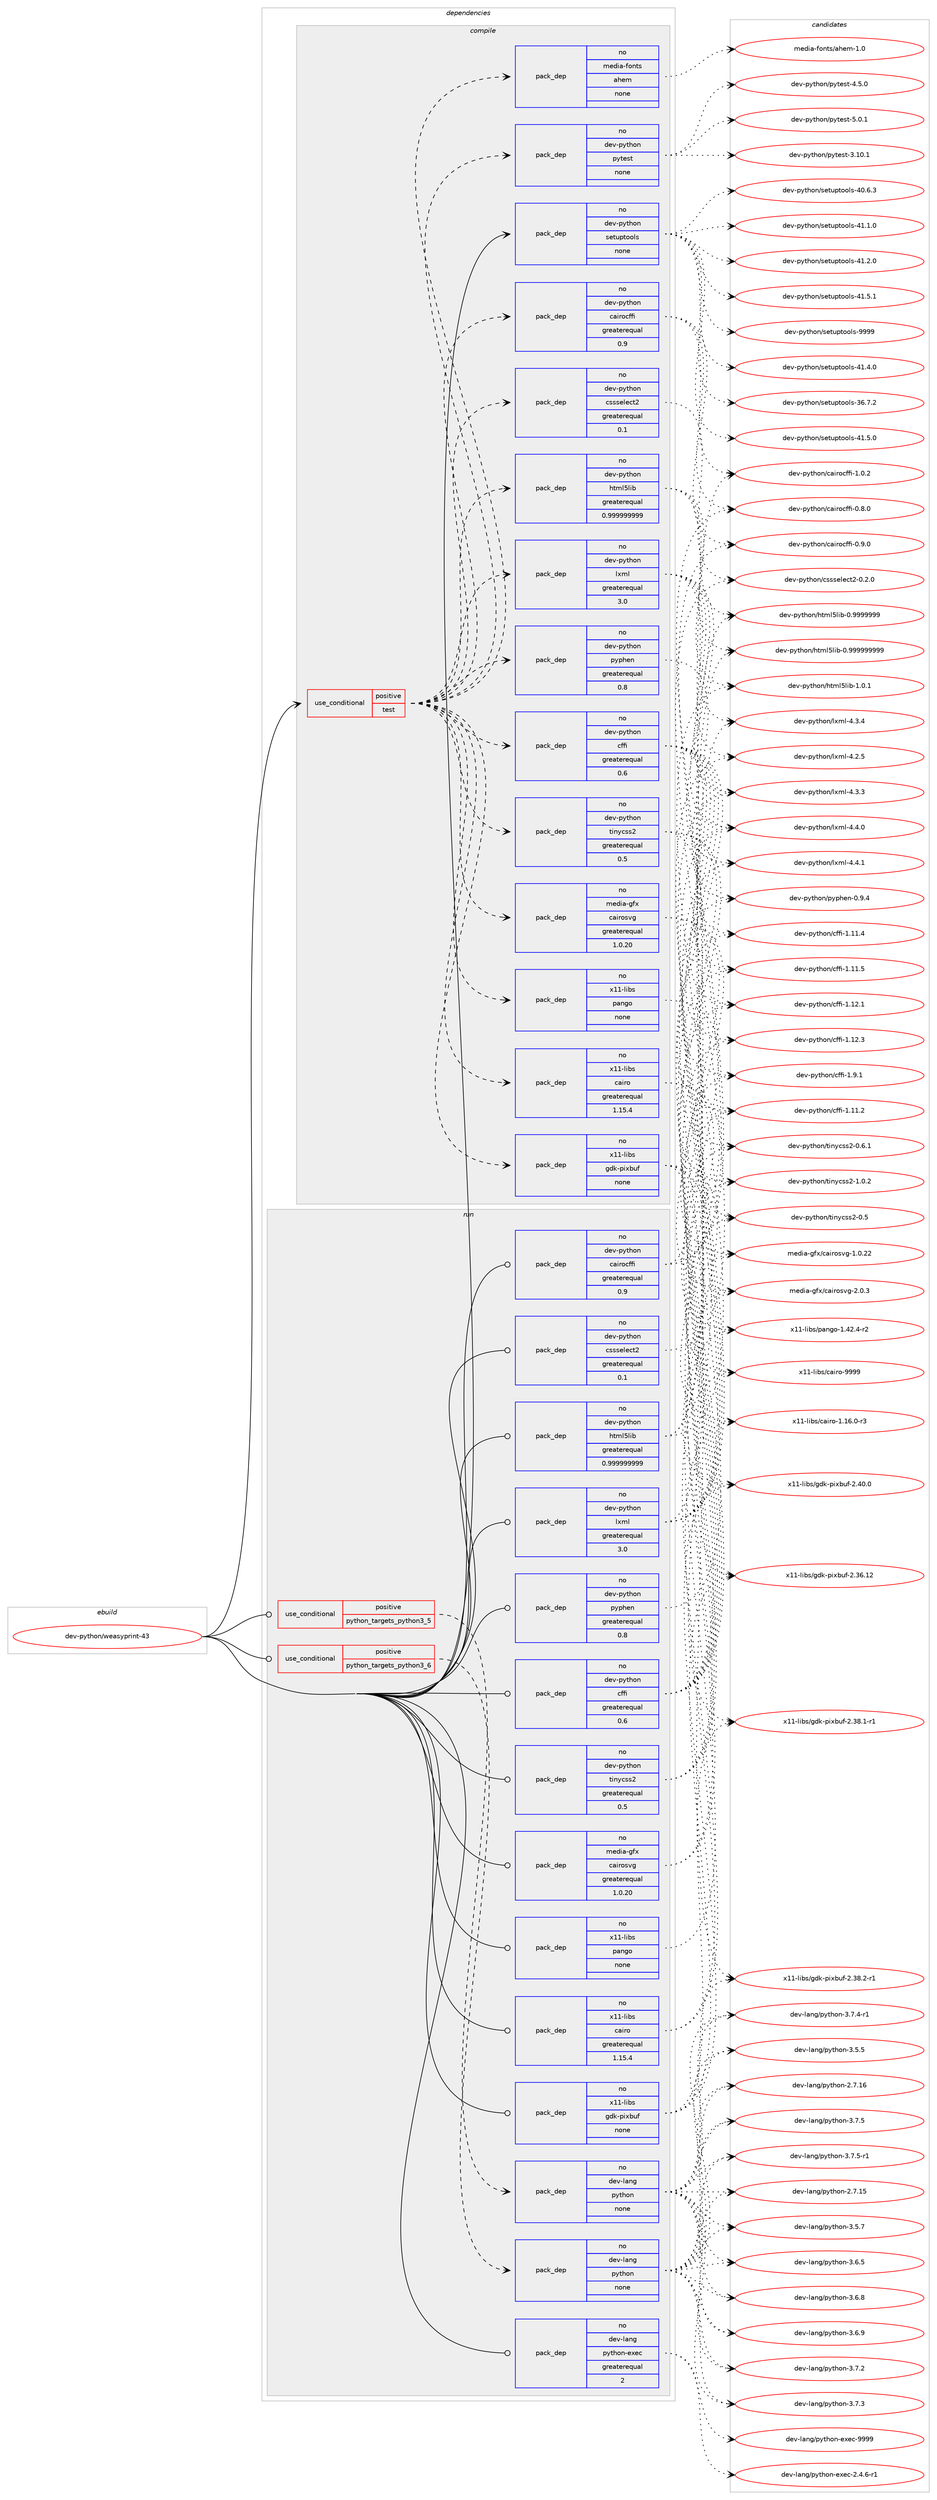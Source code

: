 digraph prolog {

# *************
# Graph options
# *************

newrank=true;
concentrate=true;
compound=true;
graph [rankdir=LR,fontname=Helvetica,fontsize=10,ranksep=1.5];#, ranksep=2.5, nodesep=0.2];
edge  [arrowhead=vee];
node  [fontname=Helvetica,fontsize=10];

# **********
# The ebuild
# **********

subgraph cluster_leftcol {
color=gray;
rank=same;
label=<<i>ebuild</i>>;
id [label="dev-python/weasyprint-43", color=red, width=4, href="../dev-python/weasyprint-43.svg"];
}

# ****************
# The dependencies
# ****************

subgraph cluster_midcol {
color=gray;
label=<<i>dependencies</i>>;
subgraph cluster_compile {
fillcolor="#eeeeee";
style=filled;
label=<<i>compile</i>>;
subgraph cond151291 {
dependency643465 [label=<<TABLE BORDER="0" CELLBORDER="1" CELLSPACING="0" CELLPADDING="4"><TR><TD ROWSPAN="3" CELLPADDING="10">use_conditional</TD></TR><TR><TD>positive</TD></TR><TR><TD>test</TD></TR></TABLE>>, shape=none, color=red];
subgraph pack480285 {
dependency643466 [label=<<TABLE BORDER="0" CELLBORDER="1" CELLSPACING="0" CELLPADDING="4" WIDTH="220"><TR><TD ROWSPAN="6" CELLPADDING="30">pack_dep</TD></TR><TR><TD WIDTH="110">no</TD></TR><TR><TD>x11-libs</TD></TR><TR><TD>cairo</TD></TR><TR><TD>greaterequal</TD></TR><TR><TD>1.15.4</TD></TR></TABLE>>, shape=none, color=blue];
}
dependency643465:e -> dependency643466:w [weight=20,style="dashed",arrowhead="vee"];
subgraph pack480286 {
dependency643467 [label=<<TABLE BORDER="0" CELLBORDER="1" CELLSPACING="0" CELLPADDING="4" WIDTH="220"><TR><TD ROWSPAN="6" CELLPADDING="30">pack_dep</TD></TR><TR><TD WIDTH="110">no</TD></TR><TR><TD>x11-libs</TD></TR><TR><TD>gdk-pixbuf</TD></TR><TR><TD>none</TD></TR><TR><TD></TD></TR></TABLE>>, shape=none, color=blue];
}
dependency643465:e -> dependency643467:w [weight=20,style="dashed",arrowhead="vee"];
subgraph pack480287 {
dependency643468 [label=<<TABLE BORDER="0" CELLBORDER="1" CELLSPACING="0" CELLPADDING="4" WIDTH="220"><TR><TD ROWSPAN="6" CELLPADDING="30">pack_dep</TD></TR><TR><TD WIDTH="110">no</TD></TR><TR><TD>x11-libs</TD></TR><TR><TD>pango</TD></TR><TR><TD>none</TD></TR><TR><TD></TD></TR></TABLE>>, shape=none, color=blue];
}
dependency643465:e -> dependency643468:w [weight=20,style="dashed",arrowhead="vee"];
subgraph pack480288 {
dependency643469 [label=<<TABLE BORDER="0" CELLBORDER="1" CELLSPACING="0" CELLPADDING="4" WIDTH="220"><TR><TD ROWSPAN="6" CELLPADDING="30">pack_dep</TD></TR><TR><TD WIDTH="110">no</TD></TR><TR><TD>dev-python</TD></TR><TR><TD>cairocffi</TD></TR><TR><TD>greaterequal</TD></TR><TR><TD>0.9</TD></TR></TABLE>>, shape=none, color=blue];
}
dependency643465:e -> dependency643469:w [weight=20,style="dashed",arrowhead="vee"];
subgraph pack480289 {
dependency643470 [label=<<TABLE BORDER="0" CELLBORDER="1" CELLSPACING="0" CELLPADDING="4" WIDTH="220"><TR><TD ROWSPAN="6" CELLPADDING="30">pack_dep</TD></TR><TR><TD WIDTH="110">no</TD></TR><TR><TD>dev-python</TD></TR><TR><TD>cffi</TD></TR><TR><TD>greaterequal</TD></TR><TR><TD>0.6</TD></TR></TABLE>>, shape=none, color=blue];
}
dependency643465:e -> dependency643470:w [weight=20,style="dashed",arrowhead="vee"];
subgraph pack480290 {
dependency643471 [label=<<TABLE BORDER="0" CELLBORDER="1" CELLSPACING="0" CELLPADDING="4" WIDTH="220"><TR><TD ROWSPAN="6" CELLPADDING="30">pack_dep</TD></TR><TR><TD WIDTH="110">no</TD></TR><TR><TD>dev-python</TD></TR><TR><TD>cssselect2</TD></TR><TR><TD>greaterequal</TD></TR><TR><TD>0.1</TD></TR></TABLE>>, shape=none, color=blue];
}
dependency643465:e -> dependency643471:w [weight=20,style="dashed",arrowhead="vee"];
subgraph pack480291 {
dependency643472 [label=<<TABLE BORDER="0" CELLBORDER="1" CELLSPACING="0" CELLPADDING="4" WIDTH="220"><TR><TD ROWSPAN="6" CELLPADDING="30">pack_dep</TD></TR><TR><TD WIDTH="110">no</TD></TR><TR><TD>dev-python</TD></TR><TR><TD>html5lib</TD></TR><TR><TD>greaterequal</TD></TR><TR><TD>0.999999999</TD></TR></TABLE>>, shape=none, color=blue];
}
dependency643465:e -> dependency643472:w [weight=20,style="dashed",arrowhead="vee"];
subgraph pack480292 {
dependency643473 [label=<<TABLE BORDER="0" CELLBORDER="1" CELLSPACING="0" CELLPADDING="4" WIDTH="220"><TR><TD ROWSPAN="6" CELLPADDING="30">pack_dep</TD></TR><TR><TD WIDTH="110">no</TD></TR><TR><TD>dev-python</TD></TR><TR><TD>lxml</TD></TR><TR><TD>greaterequal</TD></TR><TR><TD>3.0</TD></TR></TABLE>>, shape=none, color=blue];
}
dependency643465:e -> dependency643473:w [weight=20,style="dashed",arrowhead="vee"];
subgraph pack480293 {
dependency643474 [label=<<TABLE BORDER="0" CELLBORDER="1" CELLSPACING="0" CELLPADDING="4" WIDTH="220"><TR><TD ROWSPAN="6" CELLPADDING="30">pack_dep</TD></TR><TR><TD WIDTH="110">no</TD></TR><TR><TD>dev-python</TD></TR><TR><TD>pyphen</TD></TR><TR><TD>greaterequal</TD></TR><TR><TD>0.8</TD></TR></TABLE>>, shape=none, color=blue];
}
dependency643465:e -> dependency643474:w [weight=20,style="dashed",arrowhead="vee"];
subgraph pack480294 {
dependency643475 [label=<<TABLE BORDER="0" CELLBORDER="1" CELLSPACING="0" CELLPADDING="4" WIDTH="220"><TR><TD ROWSPAN="6" CELLPADDING="30">pack_dep</TD></TR><TR><TD WIDTH="110">no</TD></TR><TR><TD>dev-python</TD></TR><TR><TD>tinycss2</TD></TR><TR><TD>greaterequal</TD></TR><TR><TD>0.5</TD></TR></TABLE>>, shape=none, color=blue];
}
dependency643465:e -> dependency643475:w [weight=20,style="dashed",arrowhead="vee"];
subgraph pack480295 {
dependency643476 [label=<<TABLE BORDER="0" CELLBORDER="1" CELLSPACING="0" CELLPADDING="4" WIDTH="220"><TR><TD ROWSPAN="6" CELLPADDING="30">pack_dep</TD></TR><TR><TD WIDTH="110">no</TD></TR><TR><TD>media-gfx</TD></TR><TR><TD>cairosvg</TD></TR><TR><TD>greaterequal</TD></TR><TR><TD>1.0.20</TD></TR></TABLE>>, shape=none, color=blue];
}
dependency643465:e -> dependency643476:w [weight=20,style="dashed",arrowhead="vee"];
subgraph pack480296 {
dependency643477 [label=<<TABLE BORDER="0" CELLBORDER="1" CELLSPACING="0" CELLPADDING="4" WIDTH="220"><TR><TD ROWSPAN="6" CELLPADDING="30">pack_dep</TD></TR><TR><TD WIDTH="110">no</TD></TR><TR><TD>dev-python</TD></TR><TR><TD>pytest</TD></TR><TR><TD>none</TD></TR><TR><TD></TD></TR></TABLE>>, shape=none, color=blue];
}
dependency643465:e -> dependency643477:w [weight=20,style="dashed",arrowhead="vee"];
subgraph pack480297 {
dependency643478 [label=<<TABLE BORDER="0" CELLBORDER="1" CELLSPACING="0" CELLPADDING="4" WIDTH="220"><TR><TD ROWSPAN="6" CELLPADDING="30">pack_dep</TD></TR><TR><TD WIDTH="110">no</TD></TR><TR><TD>media-fonts</TD></TR><TR><TD>ahem</TD></TR><TR><TD>none</TD></TR><TR><TD></TD></TR></TABLE>>, shape=none, color=blue];
}
dependency643465:e -> dependency643478:w [weight=20,style="dashed",arrowhead="vee"];
}
id:e -> dependency643465:w [weight=20,style="solid",arrowhead="vee"];
subgraph pack480298 {
dependency643479 [label=<<TABLE BORDER="0" CELLBORDER="1" CELLSPACING="0" CELLPADDING="4" WIDTH="220"><TR><TD ROWSPAN="6" CELLPADDING="30">pack_dep</TD></TR><TR><TD WIDTH="110">no</TD></TR><TR><TD>dev-python</TD></TR><TR><TD>setuptools</TD></TR><TR><TD>none</TD></TR><TR><TD></TD></TR></TABLE>>, shape=none, color=blue];
}
id:e -> dependency643479:w [weight=20,style="solid",arrowhead="vee"];
}
subgraph cluster_compileandrun {
fillcolor="#eeeeee";
style=filled;
label=<<i>compile and run</i>>;
}
subgraph cluster_run {
fillcolor="#eeeeee";
style=filled;
label=<<i>run</i>>;
subgraph cond151292 {
dependency643480 [label=<<TABLE BORDER="0" CELLBORDER="1" CELLSPACING="0" CELLPADDING="4"><TR><TD ROWSPAN="3" CELLPADDING="10">use_conditional</TD></TR><TR><TD>positive</TD></TR><TR><TD>python_targets_python3_5</TD></TR></TABLE>>, shape=none, color=red];
subgraph pack480299 {
dependency643481 [label=<<TABLE BORDER="0" CELLBORDER="1" CELLSPACING="0" CELLPADDING="4" WIDTH="220"><TR><TD ROWSPAN="6" CELLPADDING="30">pack_dep</TD></TR><TR><TD WIDTH="110">no</TD></TR><TR><TD>dev-lang</TD></TR><TR><TD>python</TD></TR><TR><TD>none</TD></TR><TR><TD></TD></TR></TABLE>>, shape=none, color=blue];
}
dependency643480:e -> dependency643481:w [weight=20,style="dashed",arrowhead="vee"];
}
id:e -> dependency643480:w [weight=20,style="solid",arrowhead="odot"];
subgraph cond151293 {
dependency643482 [label=<<TABLE BORDER="0" CELLBORDER="1" CELLSPACING="0" CELLPADDING="4"><TR><TD ROWSPAN="3" CELLPADDING="10">use_conditional</TD></TR><TR><TD>positive</TD></TR><TR><TD>python_targets_python3_6</TD></TR></TABLE>>, shape=none, color=red];
subgraph pack480300 {
dependency643483 [label=<<TABLE BORDER="0" CELLBORDER="1" CELLSPACING="0" CELLPADDING="4" WIDTH="220"><TR><TD ROWSPAN="6" CELLPADDING="30">pack_dep</TD></TR><TR><TD WIDTH="110">no</TD></TR><TR><TD>dev-lang</TD></TR><TR><TD>python</TD></TR><TR><TD>none</TD></TR><TR><TD></TD></TR></TABLE>>, shape=none, color=blue];
}
dependency643482:e -> dependency643483:w [weight=20,style="dashed",arrowhead="vee"];
}
id:e -> dependency643482:w [weight=20,style="solid",arrowhead="odot"];
subgraph pack480301 {
dependency643484 [label=<<TABLE BORDER="0" CELLBORDER="1" CELLSPACING="0" CELLPADDING="4" WIDTH="220"><TR><TD ROWSPAN="6" CELLPADDING="30">pack_dep</TD></TR><TR><TD WIDTH="110">no</TD></TR><TR><TD>dev-lang</TD></TR><TR><TD>python-exec</TD></TR><TR><TD>greaterequal</TD></TR><TR><TD>2</TD></TR></TABLE>>, shape=none, color=blue];
}
id:e -> dependency643484:w [weight=20,style="solid",arrowhead="odot"];
subgraph pack480302 {
dependency643485 [label=<<TABLE BORDER="0" CELLBORDER="1" CELLSPACING="0" CELLPADDING="4" WIDTH="220"><TR><TD ROWSPAN="6" CELLPADDING="30">pack_dep</TD></TR><TR><TD WIDTH="110">no</TD></TR><TR><TD>dev-python</TD></TR><TR><TD>cairocffi</TD></TR><TR><TD>greaterequal</TD></TR><TR><TD>0.9</TD></TR></TABLE>>, shape=none, color=blue];
}
id:e -> dependency643485:w [weight=20,style="solid",arrowhead="odot"];
subgraph pack480303 {
dependency643486 [label=<<TABLE BORDER="0" CELLBORDER="1" CELLSPACING="0" CELLPADDING="4" WIDTH="220"><TR><TD ROWSPAN="6" CELLPADDING="30">pack_dep</TD></TR><TR><TD WIDTH="110">no</TD></TR><TR><TD>dev-python</TD></TR><TR><TD>cffi</TD></TR><TR><TD>greaterequal</TD></TR><TR><TD>0.6</TD></TR></TABLE>>, shape=none, color=blue];
}
id:e -> dependency643486:w [weight=20,style="solid",arrowhead="odot"];
subgraph pack480304 {
dependency643487 [label=<<TABLE BORDER="0" CELLBORDER="1" CELLSPACING="0" CELLPADDING="4" WIDTH="220"><TR><TD ROWSPAN="6" CELLPADDING="30">pack_dep</TD></TR><TR><TD WIDTH="110">no</TD></TR><TR><TD>dev-python</TD></TR><TR><TD>cssselect2</TD></TR><TR><TD>greaterequal</TD></TR><TR><TD>0.1</TD></TR></TABLE>>, shape=none, color=blue];
}
id:e -> dependency643487:w [weight=20,style="solid",arrowhead="odot"];
subgraph pack480305 {
dependency643488 [label=<<TABLE BORDER="0" CELLBORDER="1" CELLSPACING="0" CELLPADDING="4" WIDTH="220"><TR><TD ROWSPAN="6" CELLPADDING="30">pack_dep</TD></TR><TR><TD WIDTH="110">no</TD></TR><TR><TD>dev-python</TD></TR><TR><TD>html5lib</TD></TR><TR><TD>greaterequal</TD></TR><TR><TD>0.999999999</TD></TR></TABLE>>, shape=none, color=blue];
}
id:e -> dependency643488:w [weight=20,style="solid",arrowhead="odot"];
subgraph pack480306 {
dependency643489 [label=<<TABLE BORDER="0" CELLBORDER="1" CELLSPACING="0" CELLPADDING="4" WIDTH="220"><TR><TD ROWSPAN="6" CELLPADDING="30">pack_dep</TD></TR><TR><TD WIDTH="110">no</TD></TR><TR><TD>dev-python</TD></TR><TR><TD>lxml</TD></TR><TR><TD>greaterequal</TD></TR><TR><TD>3.0</TD></TR></TABLE>>, shape=none, color=blue];
}
id:e -> dependency643489:w [weight=20,style="solid",arrowhead="odot"];
subgraph pack480307 {
dependency643490 [label=<<TABLE BORDER="0" CELLBORDER="1" CELLSPACING="0" CELLPADDING="4" WIDTH="220"><TR><TD ROWSPAN="6" CELLPADDING="30">pack_dep</TD></TR><TR><TD WIDTH="110">no</TD></TR><TR><TD>dev-python</TD></TR><TR><TD>pyphen</TD></TR><TR><TD>greaterequal</TD></TR><TR><TD>0.8</TD></TR></TABLE>>, shape=none, color=blue];
}
id:e -> dependency643490:w [weight=20,style="solid",arrowhead="odot"];
subgraph pack480308 {
dependency643491 [label=<<TABLE BORDER="0" CELLBORDER="1" CELLSPACING="0" CELLPADDING="4" WIDTH="220"><TR><TD ROWSPAN="6" CELLPADDING="30">pack_dep</TD></TR><TR><TD WIDTH="110">no</TD></TR><TR><TD>dev-python</TD></TR><TR><TD>tinycss2</TD></TR><TR><TD>greaterequal</TD></TR><TR><TD>0.5</TD></TR></TABLE>>, shape=none, color=blue];
}
id:e -> dependency643491:w [weight=20,style="solid",arrowhead="odot"];
subgraph pack480309 {
dependency643492 [label=<<TABLE BORDER="0" CELLBORDER="1" CELLSPACING="0" CELLPADDING="4" WIDTH="220"><TR><TD ROWSPAN="6" CELLPADDING="30">pack_dep</TD></TR><TR><TD WIDTH="110">no</TD></TR><TR><TD>media-gfx</TD></TR><TR><TD>cairosvg</TD></TR><TR><TD>greaterequal</TD></TR><TR><TD>1.0.20</TD></TR></TABLE>>, shape=none, color=blue];
}
id:e -> dependency643492:w [weight=20,style="solid",arrowhead="odot"];
subgraph pack480310 {
dependency643493 [label=<<TABLE BORDER="0" CELLBORDER="1" CELLSPACING="0" CELLPADDING="4" WIDTH="220"><TR><TD ROWSPAN="6" CELLPADDING="30">pack_dep</TD></TR><TR><TD WIDTH="110">no</TD></TR><TR><TD>x11-libs</TD></TR><TR><TD>cairo</TD></TR><TR><TD>greaterequal</TD></TR><TR><TD>1.15.4</TD></TR></TABLE>>, shape=none, color=blue];
}
id:e -> dependency643493:w [weight=20,style="solid",arrowhead="odot"];
subgraph pack480311 {
dependency643494 [label=<<TABLE BORDER="0" CELLBORDER="1" CELLSPACING="0" CELLPADDING="4" WIDTH="220"><TR><TD ROWSPAN="6" CELLPADDING="30">pack_dep</TD></TR><TR><TD WIDTH="110">no</TD></TR><TR><TD>x11-libs</TD></TR><TR><TD>gdk-pixbuf</TD></TR><TR><TD>none</TD></TR><TR><TD></TD></TR></TABLE>>, shape=none, color=blue];
}
id:e -> dependency643494:w [weight=20,style="solid",arrowhead="odot"];
subgraph pack480312 {
dependency643495 [label=<<TABLE BORDER="0" CELLBORDER="1" CELLSPACING="0" CELLPADDING="4" WIDTH="220"><TR><TD ROWSPAN="6" CELLPADDING="30">pack_dep</TD></TR><TR><TD WIDTH="110">no</TD></TR><TR><TD>x11-libs</TD></TR><TR><TD>pango</TD></TR><TR><TD>none</TD></TR><TR><TD></TD></TR></TABLE>>, shape=none, color=blue];
}
id:e -> dependency643495:w [weight=20,style="solid",arrowhead="odot"];
}
}

# **************
# The candidates
# **************

subgraph cluster_choices {
rank=same;
color=gray;
label=<<i>candidates</i>>;

subgraph choice480285 {
color=black;
nodesep=1;
choice12049494510810598115479997105114111454946495446484511451 [label="x11-libs/cairo-1.16.0-r3", color=red, width=4,href="../x11-libs/cairo-1.16.0-r3.svg"];
choice120494945108105981154799971051141114557575757 [label="x11-libs/cairo-9999", color=red, width=4,href="../x11-libs/cairo-9999.svg"];
dependency643466:e -> choice12049494510810598115479997105114111454946495446484511451:w [style=dotted,weight="100"];
dependency643466:e -> choice120494945108105981154799971051141114557575757:w [style=dotted,weight="100"];
}
subgraph choice480286 {
color=black;
nodesep=1;
choice120494945108105981154710310010745112105120981171024550465154464950 [label="x11-libs/gdk-pixbuf-2.36.12", color=red, width=4,href="../x11-libs/gdk-pixbuf-2.36.12.svg"];
choice12049494510810598115471031001074511210512098117102455046515646494511449 [label="x11-libs/gdk-pixbuf-2.38.1-r1", color=red, width=4,href="../x11-libs/gdk-pixbuf-2.38.1-r1.svg"];
choice12049494510810598115471031001074511210512098117102455046515646504511449 [label="x11-libs/gdk-pixbuf-2.38.2-r1", color=red, width=4,href="../x11-libs/gdk-pixbuf-2.38.2-r1.svg"];
choice1204949451081059811547103100107451121051209811710245504652484648 [label="x11-libs/gdk-pixbuf-2.40.0", color=red, width=4,href="../x11-libs/gdk-pixbuf-2.40.0.svg"];
dependency643467:e -> choice120494945108105981154710310010745112105120981171024550465154464950:w [style=dotted,weight="100"];
dependency643467:e -> choice12049494510810598115471031001074511210512098117102455046515646494511449:w [style=dotted,weight="100"];
dependency643467:e -> choice12049494510810598115471031001074511210512098117102455046515646504511449:w [style=dotted,weight="100"];
dependency643467:e -> choice1204949451081059811547103100107451121051209811710245504652484648:w [style=dotted,weight="100"];
}
subgraph choice480287 {
color=black;
nodesep=1;
choice120494945108105981154711297110103111454946525046524511450 [label="x11-libs/pango-1.42.4-r2", color=red, width=4,href="../x11-libs/pango-1.42.4-r2.svg"];
dependency643468:e -> choice120494945108105981154711297110103111454946525046524511450:w [style=dotted,weight="100"];
}
subgraph choice480288 {
color=black;
nodesep=1;
choice1001011184511212111610411111047999710511411199102102105454846564648 [label="dev-python/cairocffi-0.8.0", color=red, width=4,href="../dev-python/cairocffi-0.8.0.svg"];
choice1001011184511212111610411111047999710511411199102102105454846574648 [label="dev-python/cairocffi-0.9.0", color=red, width=4,href="../dev-python/cairocffi-0.9.0.svg"];
choice1001011184511212111610411111047999710511411199102102105454946484650 [label="dev-python/cairocffi-1.0.2", color=red, width=4,href="../dev-python/cairocffi-1.0.2.svg"];
dependency643469:e -> choice1001011184511212111610411111047999710511411199102102105454846564648:w [style=dotted,weight="100"];
dependency643469:e -> choice1001011184511212111610411111047999710511411199102102105454846574648:w [style=dotted,weight="100"];
dependency643469:e -> choice1001011184511212111610411111047999710511411199102102105454946484650:w [style=dotted,weight="100"];
}
subgraph choice480289 {
color=black;
nodesep=1;
choice10010111845112121116104111110479910210210545494649494650 [label="dev-python/cffi-1.11.2", color=red, width=4,href="../dev-python/cffi-1.11.2.svg"];
choice10010111845112121116104111110479910210210545494649494652 [label="dev-python/cffi-1.11.4", color=red, width=4,href="../dev-python/cffi-1.11.4.svg"];
choice10010111845112121116104111110479910210210545494649494653 [label="dev-python/cffi-1.11.5", color=red, width=4,href="../dev-python/cffi-1.11.5.svg"];
choice10010111845112121116104111110479910210210545494649504649 [label="dev-python/cffi-1.12.1", color=red, width=4,href="../dev-python/cffi-1.12.1.svg"];
choice10010111845112121116104111110479910210210545494649504651 [label="dev-python/cffi-1.12.3", color=red, width=4,href="../dev-python/cffi-1.12.3.svg"];
choice100101118451121211161041111104799102102105454946574649 [label="dev-python/cffi-1.9.1", color=red, width=4,href="../dev-python/cffi-1.9.1.svg"];
dependency643470:e -> choice10010111845112121116104111110479910210210545494649494650:w [style=dotted,weight="100"];
dependency643470:e -> choice10010111845112121116104111110479910210210545494649494652:w [style=dotted,weight="100"];
dependency643470:e -> choice10010111845112121116104111110479910210210545494649494653:w [style=dotted,weight="100"];
dependency643470:e -> choice10010111845112121116104111110479910210210545494649504649:w [style=dotted,weight="100"];
dependency643470:e -> choice10010111845112121116104111110479910210210545494649504651:w [style=dotted,weight="100"];
dependency643470:e -> choice100101118451121211161041111104799102102105454946574649:w [style=dotted,weight="100"];
}
subgraph choice480290 {
color=black;
nodesep=1;
choice1001011184511212111610411111047991151151151011081019911650454846504648 [label="dev-python/cssselect2-0.2.0", color=red, width=4,href="../dev-python/cssselect2-0.2.0.svg"];
dependency643471:e -> choice1001011184511212111610411111047991151151151011081019911650454846504648:w [style=dotted,weight="100"];
}
subgraph choice480291 {
color=black;
nodesep=1;
choice1001011184511212111610411111047104116109108531081059845484657575757575757 [label="dev-python/html5lib-0.9999999", color=red, width=4,href="../dev-python/html5lib-0.9999999.svg"];
choice10010111845112121116104111110471041161091085310810598454846575757575757575757 [label="dev-python/html5lib-0.999999999", color=red, width=4,href="../dev-python/html5lib-0.999999999.svg"];
choice10010111845112121116104111110471041161091085310810598454946484649 [label="dev-python/html5lib-1.0.1", color=red, width=4,href="../dev-python/html5lib-1.0.1.svg"];
dependency643472:e -> choice1001011184511212111610411111047104116109108531081059845484657575757575757:w [style=dotted,weight="100"];
dependency643472:e -> choice10010111845112121116104111110471041161091085310810598454846575757575757575757:w [style=dotted,weight="100"];
dependency643472:e -> choice10010111845112121116104111110471041161091085310810598454946484649:w [style=dotted,weight="100"];
}
subgraph choice480292 {
color=black;
nodesep=1;
choice1001011184511212111610411111047108120109108455246504653 [label="dev-python/lxml-4.2.5", color=red, width=4,href="../dev-python/lxml-4.2.5.svg"];
choice1001011184511212111610411111047108120109108455246514651 [label="dev-python/lxml-4.3.3", color=red, width=4,href="../dev-python/lxml-4.3.3.svg"];
choice1001011184511212111610411111047108120109108455246514652 [label="dev-python/lxml-4.3.4", color=red, width=4,href="../dev-python/lxml-4.3.4.svg"];
choice1001011184511212111610411111047108120109108455246524648 [label="dev-python/lxml-4.4.0", color=red, width=4,href="../dev-python/lxml-4.4.0.svg"];
choice1001011184511212111610411111047108120109108455246524649 [label="dev-python/lxml-4.4.1", color=red, width=4,href="../dev-python/lxml-4.4.1.svg"];
dependency643473:e -> choice1001011184511212111610411111047108120109108455246504653:w [style=dotted,weight="100"];
dependency643473:e -> choice1001011184511212111610411111047108120109108455246514651:w [style=dotted,weight="100"];
dependency643473:e -> choice1001011184511212111610411111047108120109108455246514652:w [style=dotted,weight="100"];
dependency643473:e -> choice1001011184511212111610411111047108120109108455246524648:w [style=dotted,weight="100"];
dependency643473:e -> choice1001011184511212111610411111047108120109108455246524649:w [style=dotted,weight="100"];
}
subgraph choice480293 {
color=black;
nodesep=1;
choice1001011184511212111610411111047112121112104101110454846574652 [label="dev-python/pyphen-0.9.4", color=red, width=4,href="../dev-python/pyphen-0.9.4.svg"];
dependency643474:e -> choice1001011184511212111610411111047112121112104101110454846574652:w [style=dotted,weight="100"];
}
subgraph choice480294 {
color=black;
nodesep=1;
choice1001011184511212111610411111047116105110121991151155045484653 [label="dev-python/tinycss2-0.5", color=red, width=4,href="../dev-python/tinycss2-0.5.svg"];
choice10010111845112121116104111110471161051101219911511550454846544649 [label="dev-python/tinycss2-0.6.1", color=red, width=4,href="../dev-python/tinycss2-0.6.1.svg"];
choice10010111845112121116104111110471161051101219911511550454946484650 [label="dev-python/tinycss2-1.0.2", color=red, width=4,href="../dev-python/tinycss2-1.0.2.svg"];
dependency643475:e -> choice1001011184511212111610411111047116105110121991151155045484653:w [style=dotted,weight="100"];
dependency643475:e -> choice10010111845112121116104111110471161051101219911511550454846544649:w [style=dotted,weight="100"];
dependency643475:e -> choice10010111845112121116104111110471161051101219911511550454946484650:w [style=dotted,weight="100"];
}
subgraph choice480295 {
color=black;
nodesep=1;
choice109101100105974510310212047999710511411111511810345494648465050 [label="media-gfx/cairosvg-1.0.22", color=red, width=4,href="../media-gfx/cairosvg-1.0.22.svg"];
choice1091011001059745103102120479997105114111115118103455046484651 [label="media-gfx/cairosvg-2.0.3", color=red, width=4,href="../media-gfx/cairosvg-2.0.3.svg"];
dependency643476:e -> choice109101100105974510310212047999710511411111511810345494648465050:w [style=dotted,weight="100"];
dependency643476:e -> choice1091011001059745103102120479997105114111115118103455046484651:w [style=dotted,weight="100"];
}
subgraph choice480296 {
color=black;
nodesep=1;
choice100101118451121211161041111104711212111610111511645514649484649 [label="dev-python/pytest-3.10.1", color=red, width=4,href="../dev-python/pytest-3.10.1.svg"];
choice1001011184511212111610411111047112121116101115116455246534648 [label="dev-python/pytest-4.5.0", color=red, width=4,href="../dev-python/pytest-4.5.0.svg"];
choice1001011184511212111610411111047112121116101115116455346484649 [label="dev-python/pytest-5.0.1", color=red, width=4,href="../dev-python/pytest-5.0.1.svg"];
dependency643477:e -> choice100101118451121211161041111104711212111610111511645514649484649:w [style=dotted,weight="100"];
dependency643477:e -> choice1001011184511212111610411111047112121116101115116455246534648:w [style=dotted,weight="100"];
dependency643477:e -> choice1001011184511212111610411111047112121116101115116455346484649:w [style=dotted,weight="100"];
}
subgraph choice480297 {
color=black;
nodesep=1;
choice1091011001059745102111110116115479710410110945494648 [label="media-fonts/ahem-1.0", color=red, width=4,href="../media-fonts/ahem-1.0.svg"];
dependency643478:e -> choice1091011001059745102111110116115479710410110945494648:w [style=dotted,weight="100"];
}
subgraph choice480298 {
color=black;
nodesep=1;
choice100101118451121211161041111104711510111611711211611111110811545515446554650 [label="dev-python/setuptools-36.7.2", color=red, width=4,href="../dev-python/setuptools-36.7.2.svg"];
choice100101118451121211161041111104711510111611711211611111110811545524846544651 [label="dev-python/setuptools-40.6.3", color=red, width=4,href="../dev-python/setuptools-40.6.3.svg"];
choice100101118451121211161041111104711510111611711211611111110811545524946494648 [label="dev-python/setuptools-41.1.0", color=red, width=4,href="../dev-python/setuptools-41.1.0.svg"];
choice100101118451121211161041111104711510111611711211611111110811545524946504648 [label="dev-python/setuptools-41.2.0", color=red, width=4,href="../dev-python/setuptools-41.2.0.svg"];
choice100101118451121211161041111104711510111611711211611111110811545524946524648 [label="dev-python/setuptools-41.4.0", color=red, width=4,href="../dev-python/setuptools-41.4.0.svg"];
choice100101118451121211161041111104711510111611711211611111110811545524946534648 [label="dev-python/setuptools-41.5.0", color=red, width=4,href="../dev-python/setuptools-41.5.0.svg"];
choice100101118451121211161041111104711510111611711211611111110811545524946534649 [label="dev-python/setuptools-41.5.1", color=red, width=4,href="../dev-python/setuptools-41.5.1.svg"];
choice10010111845112121116104111110471151011161171121161111111081154557575757 [label="dev-python/setuptools-9999", color=red, width=4,href="../dev-python/setuptools-9999.svg"];
dependency643479:e -> choice100101118451121211161041111104711510111611711211611111110811545515446554650:w [style=dotted,weight="100"];
dependency643479:e -> choice100101118451121211161041111104711510111611711211611111110811545524846544651:w [style=dotted,weight="100"];
dependency643479:e -> choice100101118451121211161041111104711510111611711211611111110811545524946494648:w [style=dotted,weight="100"];
dependency643479:e -> choice100101118451121211161041111104711510111611711211611111110811545524946504648:w [style=dotted,weight="100"];
dependency643479:e -> choice100101118451121211161041111104711510111611711211611111110811545524946524648:w [style=dotted,weight="100"];
dependency643479:e -> choice100101118451121211161041111104711510111611711211611111110811545524946534648:w [style=dotted,weight="100"];
dependency643479:e -> choice100101118451121211161041111104711510111611711211611111110811545524946534649:w [style=dotted,weight="100"];
dependency643479:e -> choice10010111845112121116104111110471151011161171121161111111081154557575757:w [style=dotted,weight="100"];
}
subgraph choice480299 {
color=black;
nodesep=1;
choice10010111845108971101034711212111610411111045504655464953 [label="dev-lang/python-2.7.15", color=red, width=4,href="../dev-lang/python-2.7.15.svg"];
choice10010111845108971101034711212111610411111045504655464954 [label="dev-lang/python-2.7.16", color=red, width=4,href="../dev-lang/python-2.7.16.svg"];
choice100101118451089711010347112121116104111110455146534653 [label="dev-lang/python-3.5.5", color=red, width=4,href="../dev-lang/python-3.5.5.svg"];
choice100101118451089711010347112121116104111110455146534655 [label="dev-lang/python-3.5.7", color=red, width=4,href="../dev-lang/python-3.5.7.svg"];
choice100101118451089711010347112121116104111110455146544653 [label="dev-lang/python-3.6.5", color=red, width=4,href="../dev-lang/python-3.6.5.svg"];
choice100101118451089711010347112121116104111110455146544656 [label="dev-lang/python-3.6.8", color=red, width=4,href="../dev-lang/python-3.6.8.svg"];
choice100101118451089711010347112121116104111110455146544657 [label="dev-lang/python-3.6.9", color=red, width=4,href="../dev-lang/python-3.6.9.svg"];
choice100101118451089711010347112121116104111110455146554650 [label="dev-lang/python-3.7.2", color=red, width=4,href="../dev-lang/python-3.7.2.svg"];
choice100101118451089711010347112121116104111110455146554651 [label="dev-lang/python-3.7.3", color=red, width=4,href="../dev-lang/python-3.7.3.svg"];
choice1001011184510897110103471121211161041111104551465546524511449 [label="dev-lang/python-3.7.4-r1", color=red, width=4,href="../dev-lang/python-3.7.4-r1.svg"];
choice100101118451089711010347112121116104111110455146554653 [label="dev-lang/python-3.7.5", color=red, width=4,href="../dev-lang/python-3.7.5.svg"];
choice1001011184510897110103471121211161041111104551465546534511449 [label="dev-lang/python-3.7.5-r1", color=red, width=4,href="../dev-lang/python-3.7.5-r1.svg"];
dependency643481:e -> choice10010111845108971101034711212111610411111045504655464953:w [style=dotted,weight="100"];
dependency643481:e -> choice10010111845108971101034711212111610411111045504655464954:w [style=dotted,weight="100"];
dependency643481:e -> choice100101118451089711010347112121116104111110455146534653:w [style=dotted,weight="100"];
dependency643481:e -> choice100101118451089711010347112121116104111110455146534655:w [style=dotted,weight="100"];
dependency643481:e -> choice100101118451089711010347112121116104111110455146544653:w [style=dotted,weight="100"];
dependency643481:e -> choice100101118451089711010347112121116104111110455146544656:w [style=dotted,weight="100"];
dependency643481:e -> choice100101118451089711010347112121116104111110455146544657:w [style=dotted,weight="100"];
dependency643481:e -> choice100101118451089711010347112121116104111110455146554650:w [style=dotted,weight="100"];
dependency643481:e -> choice100101118451089711010347112121116104111110455146554651:w [style=dotted,weight="100"];
dependency643481:e -> choice1001011184510897110103471121211161041111104551465546524511449:w [style=dotted,weight="100"];
dependency643481:e -> choice100101118451089711010347112121116104111110455146554653:w [style=dotted,weight="100"];
dependency643481:e -> choice1001011184510897110103471121211161041111104551465546534511449:w [style=dotted,weight="100"];
}
subgraph choice480300 {
color=black;
nodesep=1;
choice10010111845108971101034711212111610411111045504655464953 [label="dev-lang/python-2.7.15", color=red, width=4,href="../dev-lang/python-2.7.15.svg"];
choice10010111845108971101034711212111610411111045504655464954 [label="dev-lang/python-2.7.16", color=red, width=4,href="../dev-lang/python-2.7.16.svg"];
choice100101118451089711010347112121116104111110455146534653 [label="dev-lang/python-3.5.5", color=red, width=4,href="../dev-lang/python-3.5.5.svg"];
choice100101118451089711010347112121116104111110455146534655 [label="dev-lang/python-3.5.7", color=red, width=4,href="../dev-lang/python-3.5.7.svg"];
choice100101118451089711010347112121116104111110455146544653 [label="dev-lang/python-3.6.5", color=red, width=4,href="../dev-lang/python-3.6.5.svg"];
choice100101118451089711010347112121116104111110455146544656 [label="dev-lang/python-3.6.8", color=red, width=4,href="../dev-lang/python-3.6.8.svg"];
choice100101118451089711010347112121116104111110455146544657 [label="dev-lang/python-3.6.9", color=red, width=4,href="../dev-lang/python-3.6.9.svg"];
choice100101118451089711010347112121116104111110455146554650 [label="dev-lang/python-3.7.2", color=red, width=4,href="../dev-lang/python-3.7.2.svg"];
choice100101118451089711010347112121116104111110455146554651 [label="dev-lang/python-3.7.3", color=red, width=4,href="../dev-lang/python-3.7.3.svg"];
choice1001011184510897110103471121211161041111104551465546524511449 [label="dev-lang/python-3.7.4-r1", color=red, width=4,href="../dev-lang/python-3.7.4-r1.svg"];
choice100101118451089711010347112121116104111110455146554653 [label="dev-lang/python-3.7.5", color=red, width=4,href="../dev-lang/python-3.7.5.svg"];
choice1001011184510897110103471121211161041111104551465546534511449 [label="dev-lang/python-3.7.5-r1", color=red, width=4,href="../dev-lang/python-3.7.5-r1.svg"];
dependency643483:e -> choice10010111845108971101034711212111610411111045504655464953:w [style=dotted,weight="100"];
dependency643483:e -> choice10010111845108971101034711212111610411111045504655464954:w [style=dotted,weight="100"];
dependency643483:e -> choice100101118451089711010347112121116104111110455146534653:w [style=dotted,weight="100"];
dependency643483:e -> choice100101118451089711010347112121116104111110455146534655:w [style=dotted,weight="100"];
dependency643483:e -> choice100101118451089711010347112121116104111110455146544653:w [style=dotted,weight="100"];
dependency643483:e -> choice100101118451089711010347112121116104111110455146544656:w [style=dotted,weight="100"];
dependency643483:e -> choice100101118451089711010347112121116104111110455146544657:w [style=dotted,weight="100"];
dependency643483:e -> choice100101118451089711010347112121116104111110455146554650:w [style=dotted,weight="100"];
dependency643483:e -> choice100101118451089711010347112121116104111110455146554651:w [style=dotted,weight="100"];
dependency643483:e -> choice1001011184510897110103471121211161041111104551465546524511449:w [style=dotted,weight="100"];
dependency643483:e -> choice100101118451089711010347112121116104111110455146554653:w [style=dotted,weight="100"];
dependency643483:e -> choice1001011184510897110103471121211161041111104551465546534511449:w [style=dotted,weight="100"];
}
subgraph choice480301 {
color=black;
nodesep=1;
choice10010111845108971101034711212111610411111045101120101994550465246544511449 [label="dev-lang/python-exec-2.4.6-r1", color=red, width=4,href="../dev-lang/python-exec-2.4.6-r1.svg"];
choice10010111845108971101034711212111610411111045101120101994557575757 [label="dev-lang/python-exec-9999", color=red, width=4,href="../dev-lang/python-exec-9999.svg"];
dependency643484:e -> choice10010111845108971101034711212111610411111045101120101994550465246544511449:w [style=dotted,weight="100"];
dependency643484:e -> choice10010111845108971101034711212111610411111045101120101994557575757:w [style=dotted,weight="100"];
}
subgraph choice480302 {
color=black;
nodesep=1;
choice1001011184511212111610411111047999710511411199102102105454846564648 [label="dev-python/cairocffi-0.8.0", color=red, width=4,href="../dev-python/cairocffi-0.8.0.svg"];
choice1001011184511212111610411111047999710511411199102102105454846574648 [label="dev-python/cairocffi-0.9.0", color=red, width=4,href="../dev-python/cairocffi-0.9.0.svg"];
choice1001011184511212111610411111047999710511411199102102105454946484650 [label="dev-python/cairocffi-1.0.2", color=red, width=4,href="../dev-python/cairocffi-1.0.2.svg"];
dependency643485:e -> choice1001011184511212111610411111047999710511411199102102105454846564648:w [style=dotted,weight="100"];
dependency643485:e -> choice1001011184511212111610411111047999710511411199102102105454846574648:w [style=dotted,weight="100"];
dependency643485:e -> choice1001011184511212111610411111047999710511411199102102105454946484650:w [style=dotted,weight="100"];
}
subgraph choice480303 {
color=black;
nodesep=1;
choice10010111845112121116104111110479910210210545494649494650 [label="dev-python/cffi-1.11.2", color=red, width=4,href="../dev-python/cffi-1.11.2.svg"];
choice10010111845112121116104111110479910210210545494649494652 [label="dev-python/cffi-1.11.4", color=red, width=4,href="../dev-python/cffi-1.11.4.svg"];
choice10010111845112121116104111110479910210210545494649494653 [label="dev-python/cffi-1.11.5", color=red, width=4,href="../dev-python/cffi-1.11.5.svg"];
choice10010111845112121116104111110479910210210545494649504649 [label="dev-python/cffi-1.12.1", color=red, width=4,href="../dev-python/cffi-1.12.1.svg"];
choice10010111845112121116104111110479910210210545494649504651 [label="dev-python/cffi-1.12.3", color=red, width=4,href="../dev-python/cffi-1.12.3.svg"];
choice100101118451121211161041111104799102102105454946574649 [label="dev-python/cffi-1.9.1", color=red, width=4,href="../dev-python/cffi-1.9.1.svg"];
dependency643486:e -> choice10010111845112121116104111110479910210210545494649494650:w [style=dotted,weight="100"];
dependency643486:e -> choice10010111845112121116104111110479910210210545494649494652:w [style=dotted,weight="100"];
dependency643486:e -> choice10010111845112121116104111110479910210210545494649494653:w [style=dotted,weight="100"];
dependency643486:e -> choice10010111845112121116104111110479910210210545494649504649:w [style=dotted,weight="100"];
dependency643486:e -> choice10010111845112121116104111110479910210210545494649504651:w [style=dotted,weight="100"];
dependency643486:e -> choice100101118451121211161041111104799102102105454946574649:w [style=dotted,weight="100"];
}
subgraph choice480304 {
color=black;
nodesep=1;
choice1001011184511212111610411111047991151151151011081019911650454846504648 [label="dev-python/cssselect2-0.2.0", color=red, width=4,href="../dev-python/cssselect2-0.2.0.svg"];
dependency643487:e -> choice1001011184511212111610411111047991151151151011081019911650454846504648:w [style=dotted,weight="100"];
}
subgraph choice480305 {
color=black;
nodesep=1;
choice1001011184511212111610411111047104116109108531081059845484657575757575757 [label="dev-python/html5lib-0.9999999", color=red, width=4,href="../dev-python/html5lib-0.9999999.svg"];
choice10010111845112121116104111110471041161091085310810598454846575757575757575757 [label="dev-python/html5lib-0.999999999", color=red, width=4,href="../dev-python/html5lib-0.999999999.svg"];
choice10010111845112121116104111110471041161091085310810598454946484649 [label="dev-python/html5lib-1.0.1", color=red, width=4,href="../dev-python/html5lib-1.0.1.svg"];
dependency643488:e -> choice1001011184511212111610411111047104116109108531081059845484657575757575757:w [style=dotted,weight="100"];
dependency643488:e -> choice10010111845112121116104111110471041161091085310810598454846575757575757575757:w [style=dotted,weight="100"];
dependency643488:e -> choice10010111845112121116104111110471041161091085310810598454946484649:w [style=dotted,weight="100"];
}
subgraph choice480306 {
color=black;
nodesep=1;
choice1001011184511212111610411111047108120109108455246504653 [label="dev-python/lxml-4.2.5", color=red, width=4,href="../dev-python/lxml-4.2.5.svg"];
choice1001011184511212111610411111047108120109108455246514651 [label="dev-python/lxml-4.3.3", color=red, width=4,href="../dev-python/lxml-4.3.3.svg"];
choice1001011184511212111610411111047108120109108455246514652 [label="dev-python/lxml-4.3.4", color=red, width=4,href="../dev-python/lxml-4.3.4.svg"];
choice1001011184511212111610411111047108120109108455246524648 [label="dev-python/lxml-4.4.0", color=red, width=4,href="../dev-python/lxml-4.4.0.svg"];
choice1001011184511212111610411111047108120109108455246524649 [label="dev-python/lxml-4.4.1", color=red, width=4,href="../dev-python/lxml-4.4.1.svg"];
dependency643489:e -> choice1001011184511212111610411111047108120109108455246504653:w [style=dotted,weight="100"];
dependency643489:e -> choice1001011184511212111610411111047108120109108455246514651:w [style=dotted,weight="100"];
dependency643489:e -> choice1001011184511212111610411111047108120109108455246514652:w [style=dotted,weight="100"];
dependency643489:e -> choice1001011184511212111610411111047108120109108455246524648:w [style=dotted,weight="100"];
dependency643489:e -> choice1001011184511212111610411111047108120109108455246524649:w [style=dotted,weight="100"];
}
subgraph choice480307 {
color=black;
nodesep=1;
choice1001011184511212111610411111047112121112104101110454846574652 [label="dev-python/pyphen-0.9.4", color=red, width=4,href="../dev-python/pyphen-0.9.4.svg"];
dependency643490:e -> choice1001011184511212111610411111047112121112104101110454846574652:w [style=dotted,weight="100"];
}
subgraph choice480308 {
color=black;
nodesep=1;
choice1001011184511212111610411111047116105110121991151155045484653 [label="dev-python/tinycss2-0.5", color=red, width=4,href="../dev-python/tinycss2-0.5.svg"];
choice10010111845112121116104111110471161051101219911511550454846544649 [label="dev-python/tinycss2-0.6.1", color=red, width=4,href="../dev-python/tinycss2-0.6.1.svg"];
choice10010111845112121116104111110471161051101219911511550454946484650 [label="dev-python/tinycss2-1.0.2", color=red, width=4,href="../dev-python/tinycss2-1.0.2.svg"];
dependency643491:e -> choice1001011184511212111610411111047116105110121991151155045484653:w [style=dotted,weight="100"];
dependency643491:e -> choice10010111845112121116104111110471161051101219911511550454846544649:w [style=dotted,weight="100"];
dependency643491:e -> choice10010111845112121116104111110471161051101219911511550454946484650:w [style=dotted,weight="100"];
}
subgraph choice480309 {
color=black;
nodesep=1;
choice109101100105974510310212047999710511411111511810345494648465050 [label="media-gfx/cairosvg-1.0.22", color=red, width=4,href="../media-gfx/cairosvg-1.0.22.svg"];
choice1091011001059745103102120479997105114111115118103455046484651 [label="media-gfx/cairosvg-2.0.3", color=red, width=4,href="../media-gfx/cairosvg-2.0.3.svg"];
dependency643492:e -> choice109101100105974510310212047999710511411111511810345494648465050:w [style=dotted,weight="100"];
dependency643492:e -> choice1091011001059745103102120479997105114111115118103455046484651:w [style=dotted,weight="100"];
}
subgraph choice480310 {
color=black;
nodesep=1;
choice12049494510810598115479997105114111454946495446484511451 [label="x11-libs/cairo-1.16.0-r3", color=red, width=4,href="../x11-libs/cairo-1.16.0-r3.svg"];
choice120494945108105981154799971051141114557575757 [label="x11-libs/cairo-9999", color=red, width=4,href="../x11-libs/cairo-9999.svg"];
dependency643493:e -> choice12049494510810598115479997105114111454946495446484511451:w [style=dotted,weight="100"];
dependency643493:e -> choice120494945108105981154799971051141114557575757:w [style=dotted,weight="100"];
}
subgraph choice480311 {
color=black;
nodesep=1;
choice120494945108105981154710310010745112105120981171024550465154464950 [label="x11-libs/gdk-pixbuf-2.36.12", color=red, width=4,href="../x11-libs/gdk-pixbuf-2.36.12.svg"];
choice12049494510810598115471031001074511210512098117102455046515646494511449 [label="x11-libs/gdk-pixbuf-2.38.1-r1", color=red, width=4,href="../x11-libs/gdk-pixbuf-2.38.1-r1.svg"];
choice12049494510810598115471031001074511210512098117102455046515646504511449 [label="x11-libs/gdk-pixbuf-2.38.2-r1", color=red, width=4,href="../x11-libs/gdk-pixbuf-2.38.2-r1.svg"];
choice1204949451081059811547103100107451121051209811710245504652484648 [label="x11-libs/gdk-pixbuf-2.40.0", color=red, width=4,href="../x11-libs/gdk-pixbuf-2.40.0.svg"];
dependency643494:e -> choice120494945108105981154710310010745112105120981171024550465154464950:w [style=dotted,weight="100"];
dependency643494:e -> choice12049494510810598115471031001074511210512098117102455046515646494511449:w [style=dotted,weight="100"];
dependency643494:e -> choice12049494510810598115471031001074511210512098117102455046515646504511449:w [style=dotted,weight="100"];
dependency643494:e -> choice1204949451081059811547103100107451121051209811710245504652484648:w [style=dotted,weight="100"];
}
subgraph choice480312 {
color=black;
nodesep=1;
choice120494945108105981154711297110103111454946525046524511450 [label="x11-libs/pango-1.42.4-r2", color=red, width=4,href="../x11-libs/pango-1.42.4-r2.svg"];
dependency643495:e -> choice120494945108105981154711297110103111454946525046524511450:w [style=dotted,weight="100"];
}
}

}
